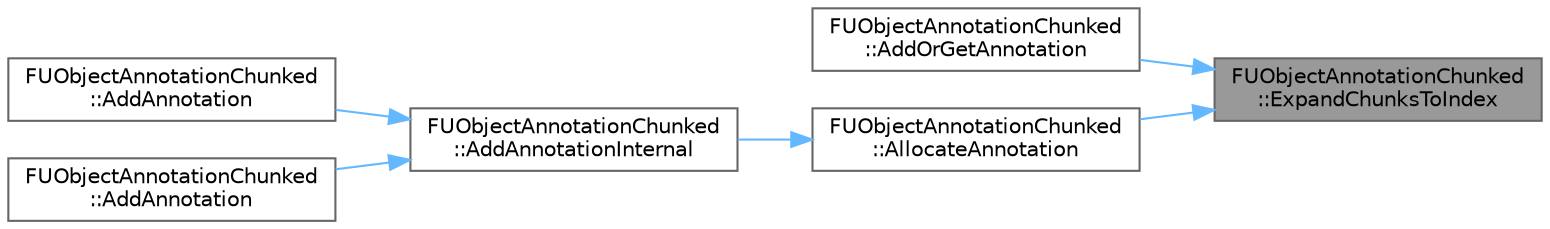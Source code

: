 digraph "FUObjectAnnotationChunked::ExpandChunksToIndex"
{
 // INTERACTIVE_SVG=YES
 // LATEX_PDF_SIZE
  bgcolor="transparent";
  edge [fontname=Helvetica,fontsize=10,labelfontname=Helvetica,labelfontsize=10];
  node [fontname=Helvetica,fontsize=10,shape=box,height=0.2,width=0.4];
  rankdir="RL";
  Node1 [id="Node000001",label="FUObjectAnnotationChunked\l::ExpandChunksToIndex",height=0.2,width=0.4,color="gray40", fillcolor="grey60", style="filled", fontcolor="black",tooltip="Makes sure we have enough chunks to fit the new index."];
  Node1 -> Node2 [id="edge1_Node000001_Node000002",dir="back",color="steelblue1",style="solid",tooltip=" "];
  Node2 [id="Node000002",label="FUObjectAnnotationChunked\l::AddOrGetAnnotation",height=0.2,width=0.4,color="grey40", fillcolor="white", style="filled",URL="$db/d5f/classFUObjectAnnotationChunked.html#a2aa6c1f2627b0c4eb2cb2e2ea4f928f3",tooltip="Add an annotation to the annotation list."];
  Node1 -> Node3 [id="edge2_Node000001_Node000003",dir="back",color="steelblue1",style="solid",tooltip=" "];
  Node3 [id="Node000003",label="FUObjectAnnotationChunked\l::AllocateAnnotation",height=0.2,width=0.4,color="grey40", fillcolor="white", style="filled",URL="$db/d5f/classFUObjectAnnotationChunked.html#a481d9b919e9d3eb9ac9f6c5d08e6bb13",tooltip="Initializes an annotation for the specified index, makes sure the chunk it resides in is allocated."];
  Node3 -> Node4 [id="edge3_Node000003_Node000004",dir="back",color="steelblue1",style="solid",tooltip=" "];
  Node4 [id="Node000004",label="FUObjectAnnotationChunked\l::AddAnnotationInternal",height=0.2,width=0.4,color="grey40", fillcolor="white", style="filled",URL="$db/d5f/classFUObjectAnnotationChunked.html#adcbe1170a5199c2a5905aace1f9b86dd",tooltip="Adds a new annotation for the specified index."];
  Node4 -> Node5 [id="edge4_Node000004_Node000005",dir="back",color="steelblue1",style="solid",tooltip=" "];
  Node5 [id="Node000005",label="FUObjectAnnotationChunked\l::AddAnnotation",height=0.2,width=0.4,color="grey40", fillcolor="white", style="filled",URL="$db/d5f/classFUObjectAnnotationChunked.html#ac8366c527ab9ad0e6d05f446621de4a5",tooltip="Add an annotation to the annotation list."];
  Node4 -> Node6 [id="edge5_Node000004_Node000006",dir="back",color="steelblue1",style="solid",tooltip=" "];
  Node6 [id="Node000006",label="FUObjectAnnotationChunked\l::AddAnnotation",height=0.2,width=0.4,color="grey40", fillcolor="white", style="filled",URL="$db/d5f/classFUObjectAnnotationChunked.html#aa95b5562889f7c304f1b91be68b969d4",tooltip=" "];
}
